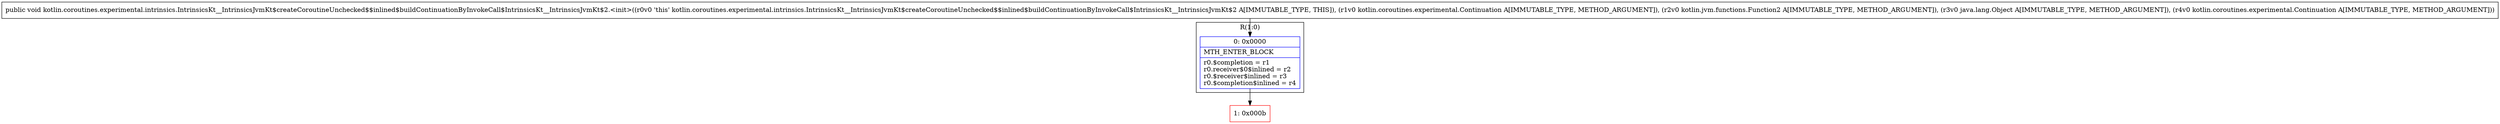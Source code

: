 digraph "CFG forkotlin.coroutines.experimental.intrinsics.IntrinsicsKt__IntrinsicsJvmKt$createCoroutineUnchecked$$inlined$buildContinuationByInvokeCall$IntrinsicsKt__IntrinsicsJvmKt$2.\<init\>(Lkotlin\/coroutines\/experimental\/Continuation;Lkotlin\/jvm\/functions\/Function2;Ljava\/lang\/Object;Lkotlin\/coroutines\/experimental\/Continuation;)V" {
subgraph cluster_Region_1954986692 {
label = "R(1:0)";
node [shape=record,color=blue];
Node_0 [shape=record,label="{0\:\ 0x0000|MTH_ENTER_BLOCK\l|r0.$completion = r1\lr0.receiver$0$inlined = r2\lr0.$receiver$inlined = r3\lr0.$completion$inlined = r4\l}"];
}
Node_1 [shape=record,color=red,label="{1\:\ 0x000b}"];
MethodNode[shape=record,label="{public void kotlin.coroutines.experimental.intrinsics.IntrinsicsKt__IntrinsicsJvmKt$createCoroutineUnchecked$$inlined$buildContinuationByInvokeCall$IntrinsicsKt__IntrinsicsJvmKt$2.\<init\>((r0v0 'this' kotlin.coroutines.experimental.intrinsics.IntrinsicsKt__IntrinsicsJvmKt$createCoroutineUnchecked$$inlined$buildContinuationByInvokeCall$IntrinsicsKt__IntrinsicsJvmKt$2 A[IMMUTABLE_TYPE, THIS]), (r1v0 kotlin.coroutines.experimental.Continuation A[IMMUTABLE_TYPE, METHOD_ARGUMENT]), (r2v0 kotlin.jvm.functions.Function2 A[IMMUTABLE_TYPE, METHOD_ARGUMENT]), (r3v0 java.lang.Object A[IMMUTABLE_TYPE, METHOD_ARGUMENT]), (r4v0 kotlin.coroutines.experimental.Continuation A[IMMUTABLE_TYPE, METHOD_ARGUMENT])) }"];
MethodNode -> Node_0;
Node_0 -> Node_1;
}

